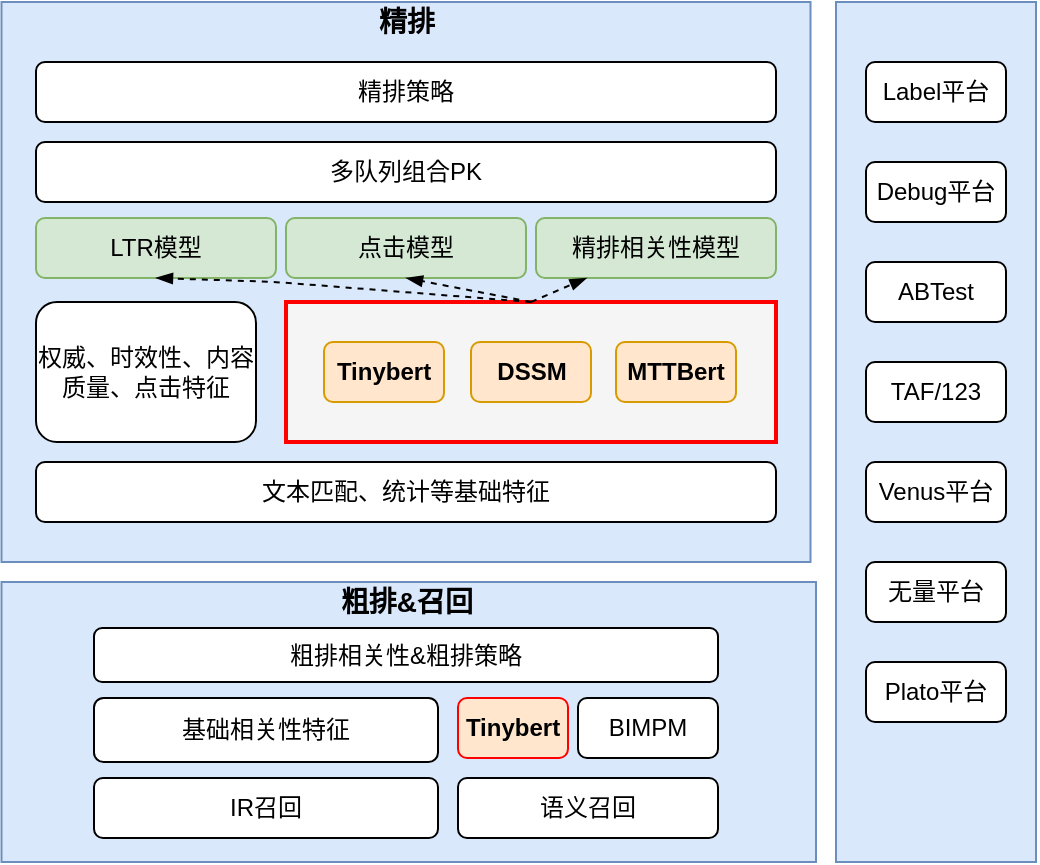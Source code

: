 <mxfile version="14.7.4" type="github">
  <diagram id="gqG29PvKh-yF_Qllq_8U" name="Page-1">
    <mxGraphModel dx="1226" dy="689" grid="1" gridSize="10" guides="1" tooltips="1" connect="1" arrows="1" fold="1" page="1" pageScale="1" pageWidth="827" pageHeight="1169" math="0" shadow="0">
      <root>
        <mxCell id="0" />
        <mxCell id="1" parent="0" />
        <mxCell id="lAD7InfWWL3jJ2aaU7wZ-39" value="" style="rounded=0;whiteSpace=wrap;html=1;fillColor=#dae8fc;strokeColor=#6c8ebf;fontStyle=0" vertex="1" parent="1">
          <mxGeometry x="192.75" y="810" width="407.25" height="140" as="geometry" />
        </mxCell>
        <mxCell id="lAD7InfWWL3jJ2aaU7wZ-1" value="" style="rounded=0;whiteSpace=wrap;html=1;fillColor=#dae8fc;strokeColor=#6c8ebf;fontStyle=0" vertex="1" parent="1">
          <mxGeometry x="192.75" y="520" width="404.5" height="280" as="geometry" />
        </mxCell>
        <mxCell id="lAD7InfWWL3jJ2aaU7wZ-13" value="" style="rounded=0;whiteSpace=wrap;html=1;strokeWidth=2;fillColor=#f5f5f5;fontColor=#333333;strokeColor=#FF0000;fontStyle=0" vertex="1" parent="1">
          <mxGeometry x="335" y="670" width="245" height="70" as="geometry" />
        </mxCell>
        <mxCell id="lAD7InfWWL3jJ2aaU7wZ-2" value="&lt;span&gt;&lt;font style=&quot;font-size: 14px&quot;&gt;精排&lt;/font&gt;&lt;/span&gt;" style="text;html=1;align=center;verticalAlign=middle;resizable=0;points=[];autosize=1;strokeColor=none;strokeWidth=1;fontStyle=1" vertex="1" parent="1">
          <mxGeometry x="375" y="520" width="40" height="20" as="geometry" />
        </mxCell>
        <mxCell id="lAD7InfWWL3jJ2aaU7wZ-6" value="&lt;span&gt;精排策略&lt;/span&gt;" style="rounded=1;whiteSpace=wrap;html=1;strokeWidth=1;fontStyle=0" vertex="1" parent="1">
          <mxGeometry x="210" y="550" width="370" height="30" as="geometry" />
        </mxCell>
        <mxCell id="lAD7InfWWL3jJ2aaU7wZ-7" value="&lt;span&gt;多队列组合PK&lt;/span&gt;" style="rounded=1;whiteSpace=wrap;html=1;strokeWidth=1;fontStyle=0" vertex="1" parent="1">
          <mxGeometry x="210" y="590" width="370" height="30" as="geometry" />
        </mxCell>
        <mxCell id="lAD7InfWWL3jJ2aaU7wZ-8" value="&lt;span&gt;LTR模型&lt;/span&gt;" style="rounded=1;whiteSpace=wrap;html=1;strokeWidth=1;fillColor=#d5e8d4;strokeColor=#82b366;fontStyle=0" vertex="1" parent="1">
          <mxGeometry x="210" y="628" width="120" height="30" as="geometry" />
        </mxCell>
        <mxCell id="lAD7InfWWL3jJ2aaU7wZ-9" value="&lt;span&gt;点击模型&lt;/span&gt;" style="rounded=1;whiteSpace=wrap;html=1;strokeWidth=1;fillColor=#d5e8d4;strokeColor=#82b366;fontStyle=0" vertex="1" parent="1">
          <mxGeometry x="335" y="628" width="120" height="30" as="geometry" />
        </mxCell>
        <mxCell id="lAD7InfWWL3jJ2aaU7wZ-10" value="&lt;span&gt;精排相关性模型&lt;/span&gt;" style="rounded=1;whiteSpace=wrap;html=1;strokeWidth=1;fillColor=#d5e8d4;strokeColor=#82b366;fontStyle=0" vertex="1" parent="1">
          <mxGeometry x="460" y="628" width="120" height="30" as="geometry" />
        </mxCell>
        <mxCell id="lAD7InfWWL3jJ2aaU7wZ-11" value="&lt;span&gt;权威、时效性、内容质量、点击特征&lt;/span&gt;" style="rounded=1;whiteSpace=wrap;html=1;strokeWidth=1;fontStyle=0" vertex="1" parent="1">
          <mxGeometry x="210" y="670" width="110" height="70" as="geometry" />
        </mxCell>
        <mxCell id="lAD7InfWWL3jJ2aaU7wZ-12" value="&lt;span&gt;Tinybert&lt;/span&gt;" style="rounded=1;whiteSpace=wrap;html=1;strokeWidth=1;fillColor=#ffe6cc;strokeColor=#d79b00;fontStyle=1" vertex="1" parent="1">
          <mxGeometry x="354" y="690" width="60" height="30" as="geometry" />
        </mxCell>
        <mxCell id="lAD7InfWWL3jJ2aaU7wZ-15" value="&lt;span&gt;DSSM&lt;/span&gt;" style="rounded=1;whiteSpace=wrap;html=1;strokeWidth=1;fontStyle=1;fillColor=#ffe6cc;strokeColor=#d79b00;" vertex="1" parent="1">
          <mxGeometry x="427.5" y="690" width="60" height="30" as="geometry" />
        </mxCell>
        <mxCell id="lAD7InfWWL3jJ2aaU7wZ-16" value="&lt;span&gt;MTTBert&lt;/span&gt;" style="rounded=1;whiteSpace=wrap;html=1;strokeWidth=1;fillColor=#ffe6cc;strokeColor=#d79b00;fontStyle=1" vertex="1" parent="1">
          <mxGeometry x="500" y="690" width="60" height="30" as="geometry" />
        </mxCell>
        <mxCell id="lAD7InfWWL3jJ2aaU7wZ-22" value="" style="endArrow=blockThin;html=1;dashed=1;entryX=0.5;entryY=1;entryDx=0;entryDy=0;endFill=1;exitX=0.5;exitY=0;exitDx=0;exitDy=0;startSize=0;fontStyle=0" edge="1" parent="1" source="lAD7InfWWL3jJ2aaU7wZ-13" target="lAD7InfWWL3jJ2aaU7wZ-8">
          <mxGeometry width="50" height="50" relative="1" as="geometry">
            <mxPoint x="330" y="790" as="sourcePoint" />
            <mxPoint x="380" y="740" as="targetPoint" />
            <Array as="points">
              <mxPoint x="330" y="660" />
            </Array>
          </mxGeometry>
        </mxCell>
        <mxCell id="lAD7InfWWL3jJ2aaU7wZ-23" value="" style="endArrow=blockThin;html=1;dashed=1;entryX=0.5;entryY=1;entryDx=0;entryDy=0;endFill=1;exitX=0.5;exitY=0;exitDx=0;exitDy=0;fontStyle=0" edge="1" parent="1" source="lAD7InfWWL3jJ2aaU7wZ-13" target="lAD7InfWWL3jJ2aaU7wZ-9">
          <mxGeometry width="50" height="50" relative="1" as="geometry">
            <mxPoint x="560" y="770" as="sourcePoint" />
            <mxPoint x="372.5" y="760" as="targetPoint" />
          </mxGeometry>
        </mxCell>
        <mxCell id="lAD7InfWWL3jJ2aaU7wZ-24" value="" style="endArrow=blockThin;html=1;dashed=1;endFill=1;exitX=0.5;exitY=0;exitDx=0;exitDy=0;fontStyle=0" edge="1" parent="1" source="lAD7InfWWL3jJ2aaU7wZ-13" target="lAD7InfWWL3jJ2aaU7wZ-10">
          <mxGeometry width="50" height="50" relative="1" as="geometry">
            <mxPoint x="517.5" y="790" as="sourcePoint" />
            <mxPoint x="455" y="780" as="targetPoint" />
          </mxGeometry>
        </mxCell>
        <mxCell id="lAD7InfWWL3jJ2aaU7wZ-25" value="&lt;span&gt;文本匹配、统计等基础特征&lt;/span&gt;" style="rounded=1;whiteSpace=wrap;html=1;strokeWidth=1;fontStyle=0" vertex="1" parent="1">
          <mxGeometry x="210" y="750" width="370" height="30" as="geometry" />
        </mxCell>
        <mxCell id="lAD7InfWWL3jJ2aaU7wZ-30" value="&lt;span&gt;&lt;font style=&quot;font-size: 14px&quot;&gt;粗排&amp;amp;召回&lt;/font&gt;&lt;/span&gt;" style="text;html=1;align=center;verticalAlign=middle;resizable=0;points=[];autosize=1;strokeColor=none;strokeWidth=1;fontStyle=1" vertex="1" parent="1">
          <mxGeometry x="355" y="810" width="80" height="20" as="geometry" />
        </mxCell>
        <mxCell id="lAD7InfWWL3jJ2aaU7wZ-31" value="&lt;span&gt;粗排相关性&amp;amp;粗排策略&lt;/span&gt;" style="rounded=1;whiteSpace=wrap;html=1;strokeWidth=1;fontStyle=0" vertex="1" parent="1">
          <mxGeometry x="239" y="833" width="312" height="27" as="geometry" />
        </mxCell>
        <mxCell id="lAD7InfWWL3jJ2aaU7wZ-32" value="&lt;span&gt;BIMPM&lt;/span&gt;" style="rounded=1;whiteSpace=wrap;html=1;strokeWidth=1;fontStyle=0" vertex="1" parent="1">
          <mxGeometry x="481" y="868" width="70" height="30" as="geometry" />
        </mxCell>
        <mxCell id="lAD7InfWWL3jJ2aaU7wZ-33" value="&lt;span&gt;基础相关性特征&lt;/span&gt;" style="rounded=1;whiteSpace=wrap;html=1;strokeWidth=1;fontStyle=0" vertex="1" parent="1">
          <mxGeometry x="239" y="868" width="172" height="32" as="geometry" />
        </mxCell>
        <mxCell id="lAD7InfWWL3jJ2aaU7wZ-34" value="&lt;span&gt;Tinybert&lt;/span&gt;" style="rounded=1;whiteSpace=wrap;html=1;strokeWidth=1;fillColor=#ffe6cc;strokeColor=#FF0000;fontStyle=1" vertex="1" parent="1">
          <mxGeometry x="421" y="868" width="55" height="30" as="geometry" />
        </mxCell>
        <mxCell id="lAD7InfWWL3jJ2aaU7wZ-37" value="&lt;span&gt;语义召回&lt;/span&gt;" style="rounded=1;whiteSpace=wrap;html=1;strokeWidth=1;fontStyle=0" vertex="1" parent="1">
          <mxGeometry x="421" y="908" width="130" height="30" as="geometry" />
        </mxCell>
        <mxCell id="lAD7InfWWL3jJ2aaU7wZ-38" value="&lt;span&gt;IR召回&lt;/span&gt;" style="rounded=1;whiteSpace=wrap;html=1;strokeWidth=1;fontStyle=0" vertex="1" parent="1">
          <mxGeometry x="239" y="908" width="172" height="30" as="geometry" />
        </mxCell>
        <mxCell id="lAD7InfWWL3jJ2aaU7wZ-40" value="" style="rounded=0;whiteSpace=wrap;html=1;fillColor=#dae8fc;strokeColor=#6c8ebf;fontStyle=0" vertex="1" parent="1">
          <mxGeometry x="610" y="520" width="100" height="430" as="geometry" />
        </mxCell>
        <mxCell id="lAD7InfWWL3jJ2aaU7wZ-41" value="&lt;span&gt;Label平台&lt;/span&gt;" style="rounded=1;whiteSpace=wrap;html=1;strokeWidth=1;fontStyle=0" vertex="1" parent="1">
          <mxGeometry x="625" y="550" width="70" height="30" as="geometry" />
        </mxCell>
        <mxCell id="lAD7InfWWL3jJ2aaU7wZ-42" value="&lt;span&gt;Debug平台&lt;/span&gt;" style="rounded=1;whiteSpace=wrap;html=1;strokeWidth=1;fontStyle=0" vertex="1" parent="1">
          <mxGeometry x="625" y="600" width="70" height="30" as="geometry" />
        </mxCell>
        <mxCell id="lAD7InfWWL3jJ2aaU7wZ-43" value="&lt;span&gt;ABTest&lt;/span&gt;" style="rounded=1;whiteSpace=wrap;html=1;strokeWidth=1;fontStyle=0" vertex="1" parent="1">
          <mxGeometry x="625" y="650" width="70" height="30" as="geometry" />
        </mxCell>
        <mxCell id="lAD7InfWWL3jJ2aaU7wZ-44" value="&lt;span&gt;TAF/123&lt;/span&gt;" style="rounded=1;whiteSpace=wrap;html=1;strokeWidth=1;fontStyle=0" vertex="1" parent="1">
          <mxGeometry x="625" y="700" width="70" height="30" as="geometry" />
        </mxCell>
        <mxCell id="lAD7InfWWL3jJ2aaU7wZ-45" value="&lt;span&gt;Venus平台&lt;/span&gt;" style="rounded=1;whiteSpace=wrap;html=1;strokeWidth=1;fontStyle=0" vertex="1" parent="1">
          <mxGeometry x="625" y="750" width="70" height="30" as="geometry" />
        </mxCell>
        <mxCell id="lAD7InfWWL3jJ2aaU7wZ-46" value="&lt;span&gt;无量平台&lt;/span&gt;" style="rounded=1;whiteSpace=wrap;html=1;strokeWidth=1;fontStyle=0" vertex="1" parent="1">
          <mxGeometry x="625" y="800" width="70" height="30" as="geometry" />
        </mxCell>
        <mxCell id="lAD7InfWWL3jJ2aaU7wZ-47" value="&lt;span&gt;Plato平台&lt;/span&gt;" style="rounded=1;whiteSpace=wrap;html=1;strokeWidth=1;fontStyle=0" vertex="1" parent="1">
          <mxGeometry x="625" y="850" width="70" height="30" as="geometry" />
        </mxCell>
      </root>
    </mxGraphModel>
  </diagram>
</mxfile>
